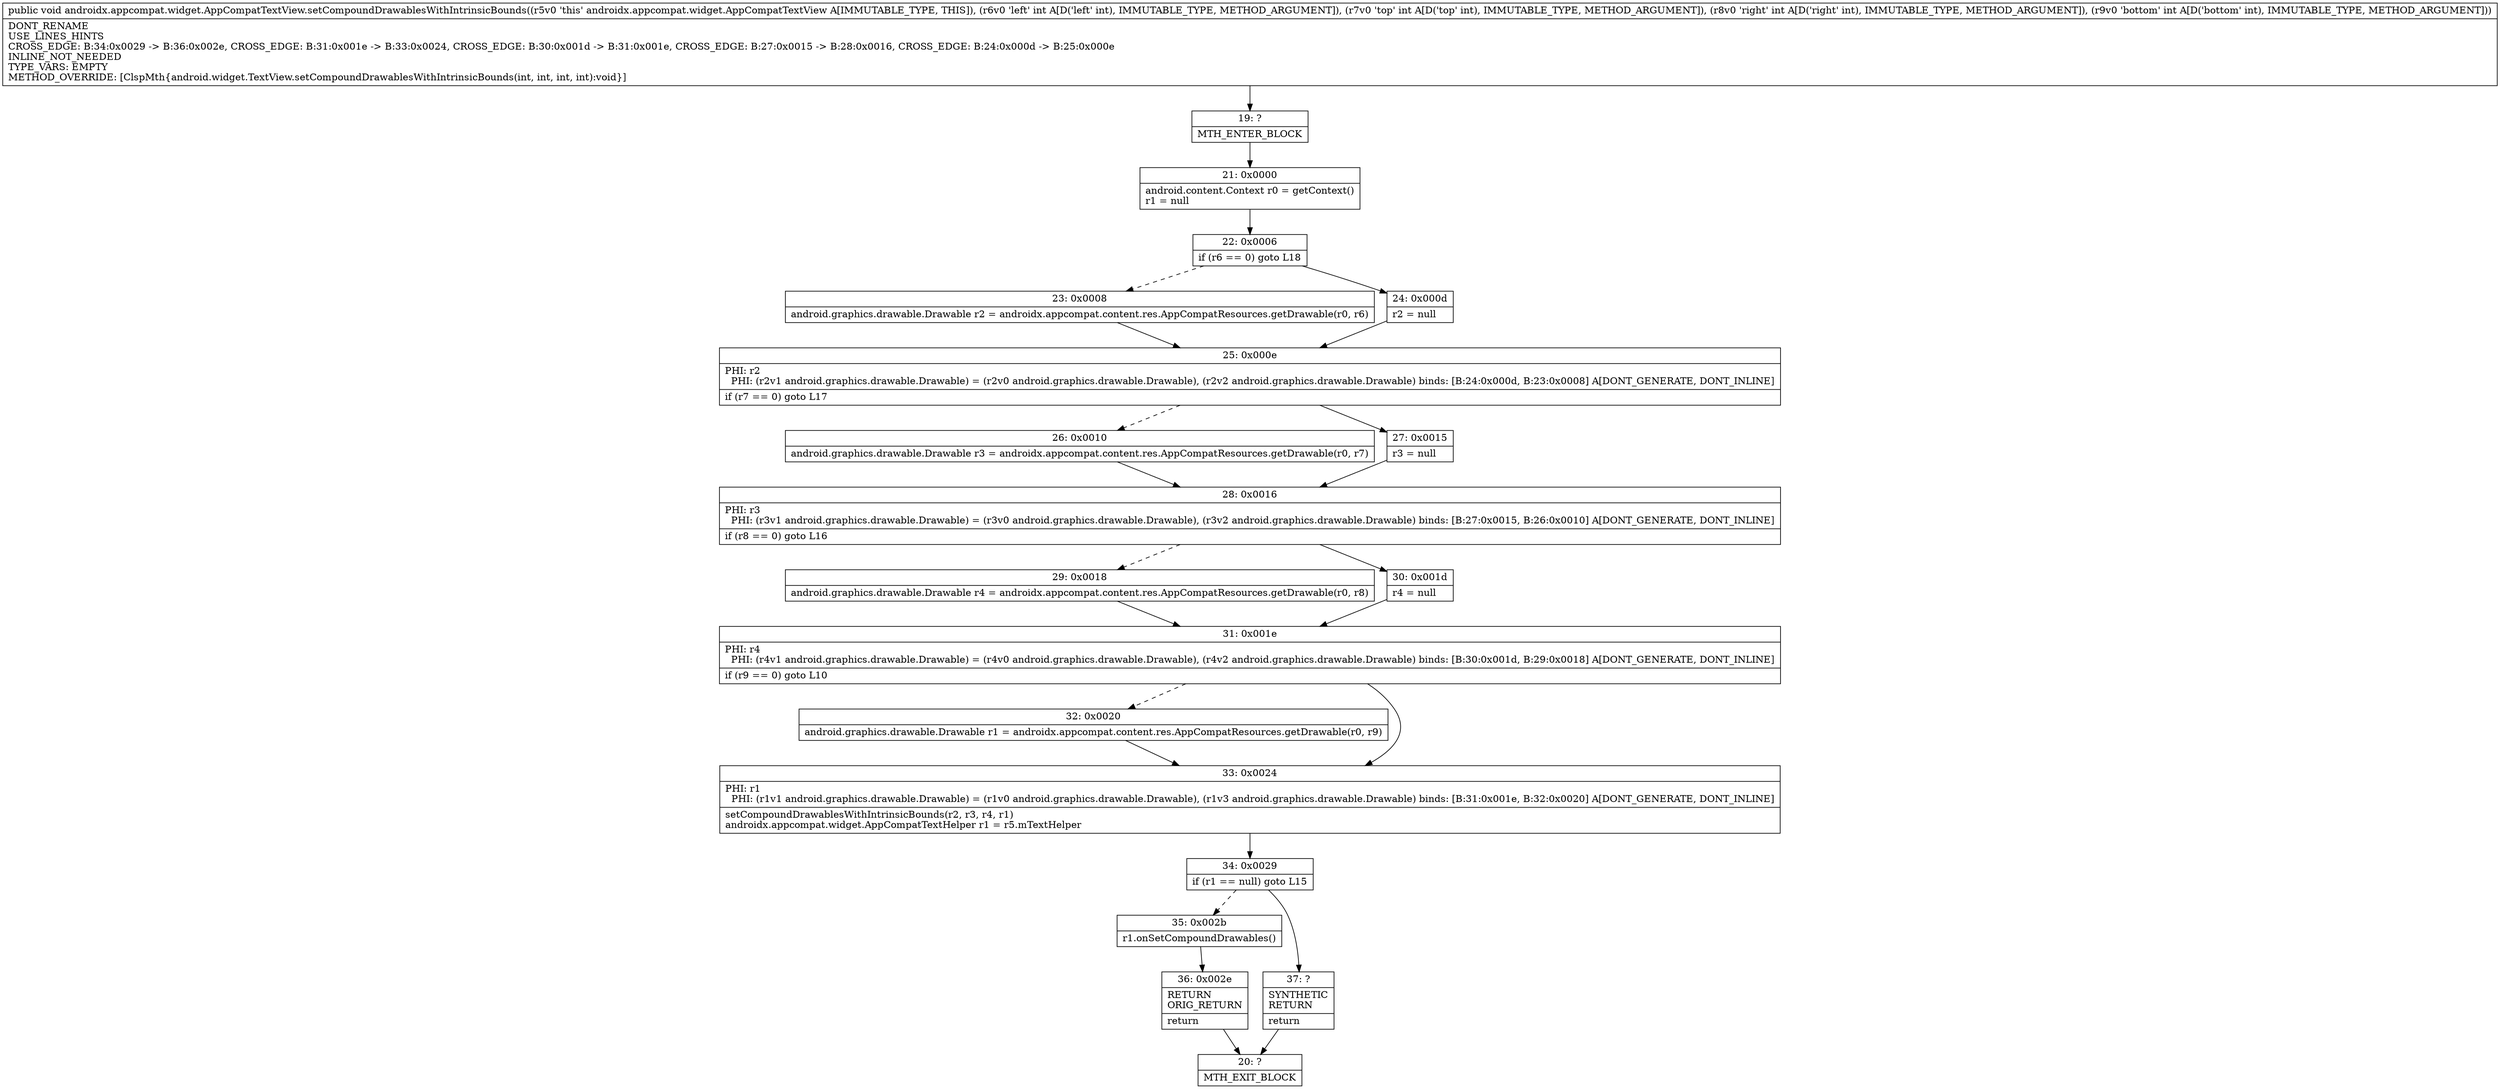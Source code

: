 digraph "CFG forandroidx.appcompat.widget.AppCompatTextView.setCompoundDrawablesWithIntrinsicBounds(IIII)V" {
Node_19 [shape=record,label="{19\:\ ?|MTH_ENTER_BLOCK\l}"];
Node_21 [shape=record,label="{21\:\ 0x0000|android.content.Context r0 = getContext()\lr1 = null\l}"];
Node_22 [shape=record,label="{22\:\ 0x0006|if (r6 == 0) goto L18\l}"];
Node_23 [shape=record,label="{23\:\ 0x0008|android.graphics.drawable.Drawable r2 = androidx.appcompat.content.res.AppCompatResources.getDrawable(r0, r6)\l}"];
Node_25 [shape=record,label="{25\:\ 0x000e|PHI: r2 \l  PHI: (r2v1 android.graphics.drawable.Drawable) = (r2v0 android.graphics.drawable.Drawable), (r2v2 android.graphics.drawable.Drawable) binds: [B:24:0x000d, B:23:0x0008] A[DONT_GENERATE, DONT_INLINE]\l|if (r7 == 0) goto L17\l}"];
Node_26 [shape=record,label="{26\:\ 0x0010|android.graphics.drawable.Drawable r3 = androidx.appcompat.content.res.AppCompatResources.getDrawable(r0, r7)\l}"];
Node_28 [shape=record,label="{28\:\ 0x0016|PHI: r3 \l  PHI: (r3v1 android.graphics.drawable.Drawable) = (r3v0 android.graphics.drawable.Drawable), (r3v2 android.graphics.drawable.Drawable) binds: [B:27:0x0015, B:26:0x0010] A[DONT_GENERATE, DONT_INLINE]\l|if (r8 == 0) goto L16\l}"];
Node_29 [shape=record,label="{29\:\ 0x0018|android.graphics.drawable.Drawable r4 = androidx.appcompat.content.res.AppCompatResources.getDrawable(r0, r8)\l}"];
Node_31 [shape=record,label="{31\:\ 0x001e|PHI: r4 \l  PHI: (r4v1 android.graphics.drawable.Drawable) = (r4v0 android.graphics.drawable.Drawable), (r4v2 android.graphics.drawable.Drawable) binds: [B:30:0x001d, B:29:0x0018] A[DONT_GENERATE, DONT_INLINE]\l|if (r9 == 0) goto L10\l}"];
Node_32 [shape=record,label="{32\:\ 0x0020|android.graphics.drawable.Drawable r1 = androidx.appcompat.content.res.AppCompatResources.getDrawable(r0, r9)\l}"];
Node_33 [shape=record,label="{33\:\ 0x0024|PHI: r1 \l  PHI: (r1v1 android.graphics.drawable.Drawable) = (r1v0 android.graphics.drawable.Drawable), (r1v3 android.graphics.drawable.Drawable) binds: [B:31:0x001e, B:32:0x0020] A[DONT_GENERATE, DONT_INLINE]\l|setCompoundDrawablesWithIntrinsicBounds(r2, r3, r4, r1)\landroidx.appcompat.widget.AppCompatTextHelper r1 = r5.mTextHelper\l}"];
Node_34 [shape=record,label="{34\:\ 0x0029|if (r1 == null) goto L15\l}"];
Node_35 [shape=record,label="{35\:\ 0x002b|r1.onSetCompoundDrawables()\l}"];
Node_36 [shape=record,label="{36\:\ 0x002e|RETURN\lORIG_RETURN\l|return\l}"];
Node_20 [shape=record,label="{20\:\ ?|MTH_EXIT_BLOCK\l}"];
Node_37 [shape=record,label="{37\:\ ?|SYNTHETIC\lRETURN\l|return\l}"];
Node_30 [shape=record,label="{30\:\ 0x001d|r4 = null\l}"];
Node_27 [shape=record,label="{27\:\ 0x0015|r3 = null\l}"];
Node_24 [shape=record,label="{24\:\ 0x000d|r2 = null\l}"];
MethodNode[shape=record,label="{public void androidx.appcompat.widget.AppCompatTextView.setCompoundDrawablesWithIntrinsicBounds((r5v0 'this' androidx.appcompat.widget.AppCompatTextView A[IMMUTABLE_TYPE, THIS]), (r6v0 'left' int A[D('left' int), IMMUTABLE_TYPE, METHOD_ARGUMENT]), (r7v0 'top' int A[D('top' int), IMMUTABLE_TYPE, METHOD_ARGUMENT]), (r8v0 'right' int A[D('right' int), IMMUTABLE_TYPE, METHOD_ARGUMENT]), (r9v0 'bottom' int A[D('bottom' int), IMMUTABLE_TYPE, METHOD_ARGUMENT]))  | DONT_RENAME\lUSE_LINES_HINTS\lCROSS_EDGE: B:34:0x0029 \-\> B:36:0x002e, CROSS_EDGE: B:31:0x001e \-\> B:33:0x0024, CROSS_EDGE: B:30:0x001d \-\> B:31:0x001e, CROSS_EDGE: B:27:0x0015 \-\> B:28:0x0016, CROSS_EDGE: B:24:0x000d \-\> B:25:0x000e\lINLINE_NOT_NEEDED\lTYPE_VARS: EMPTY\lMETHOD_OVERRIDE: [ClspMth\{android.widget.TextView.setCompoundDrawablesWithIntrinsicBounds(int, int, int, int):void\}]\l}"];
MethodNode -> Node_19;Node_19 -> Node_21;
Node_21 -> Node_22;
Node_22 -> Node_23[style=dashed];
Node_22 -> Node_24;
Node_23 -> Node_25;
Node_25 -> Node_26[style=dashed];
Node_25 -> Node_27;
Node_26 -> Node_28;
Node_28 -> Node_29[style=dashed];
Node_28 -> Node_30;
Node_29 -> Node_31;
Node_31 -> Node_32[style=dashed];
Node_31 -> Node_33;
Node_32 -> Node_33;
Node_33 -> Node_34;
Node_34 -> Node_35[style=dashed];
Node_34 -> Node_37;
Node_35 -> Node_36;
Node_36 -> Node_20;
Node_37 -> Node_20;
Node_30 -> Node_31;
Node_27 -> Node_28;
Node_24 -> Node_25;
}

